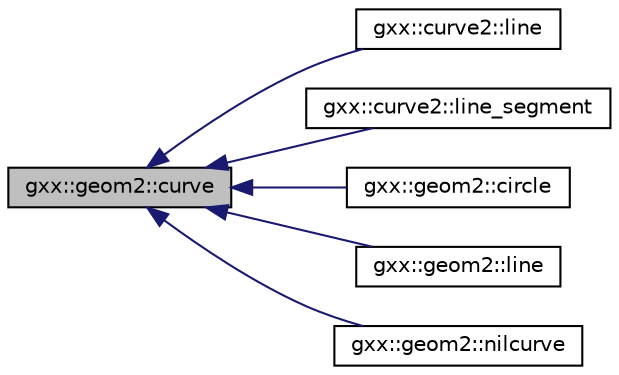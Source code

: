 digraph "gxx::geom2::curve"
{
  edge [fontname="Helvetica",fontsize="10",labelfontname="Helvetica",labelfontsize="10"];
  node [fontname="Helvetica",fontsize="10",shape=record];
  rankdir="LR";
  Node1 [label="gxx::geom2::curve",height=0.2,width=0.4,color="black", fillcolor="grey75", style="filled", fontcolor="black"];
  Node1 -> Node2 [dir="back",color="midnightblue",fontsize="10",style="solid",fontname="Helvetica"];
  Node2 [label="gxx::curve2::line",height=0.2,width=0.4,color="black", fillcolor="white", style="filled",URL="$classgxx_1_1curve2_1_1line.html"];
  Node1 -> Node3 [dir="back",color="midnightblue",fontsize="10",style="solid",fontname="Helvetica"];
  Node3 [label="gxx::curve2::line_segment",height=0.2,width=0.4,color="black", fillcolor="white", style="filled",URL="$classgxx_1_1curve2_1_1line__segment.html"];
  Node1 -> Node4 [dir="back",color="midnightblue",fontsize="10",style="solid",fontname="Helvetica"];
  Node4 [label="gxx::geom2::circle",height=0.2,width=0.4,color="black", fillcolor="white", style="filled",URL="$classgxx_1_1geom2_1_1circle.html"];
  Node1 -> Node5 [dir="back",color="midnightblue",fontsize="10",style="solid",fontname="Helvetica"];
  Node5 [label="gxx::geom2::line",height=0.2,width=0.4,color="black", fillcolor="white", style="filled",URL="$classgxx_1_1geom2_1_1line.html"];
  Node1 -> Node6 [dir="back",color="midnightblue",fontsize="10",style="solid",fontname="Helvetica"];
  Node6 [label="gxx::geom2::nilcurve",height=0.2,width=0.4,color="black", fillcolor="white", style="filled",URL="$classgxx_1_1geom2_1_1nilcurve.html"];
}

